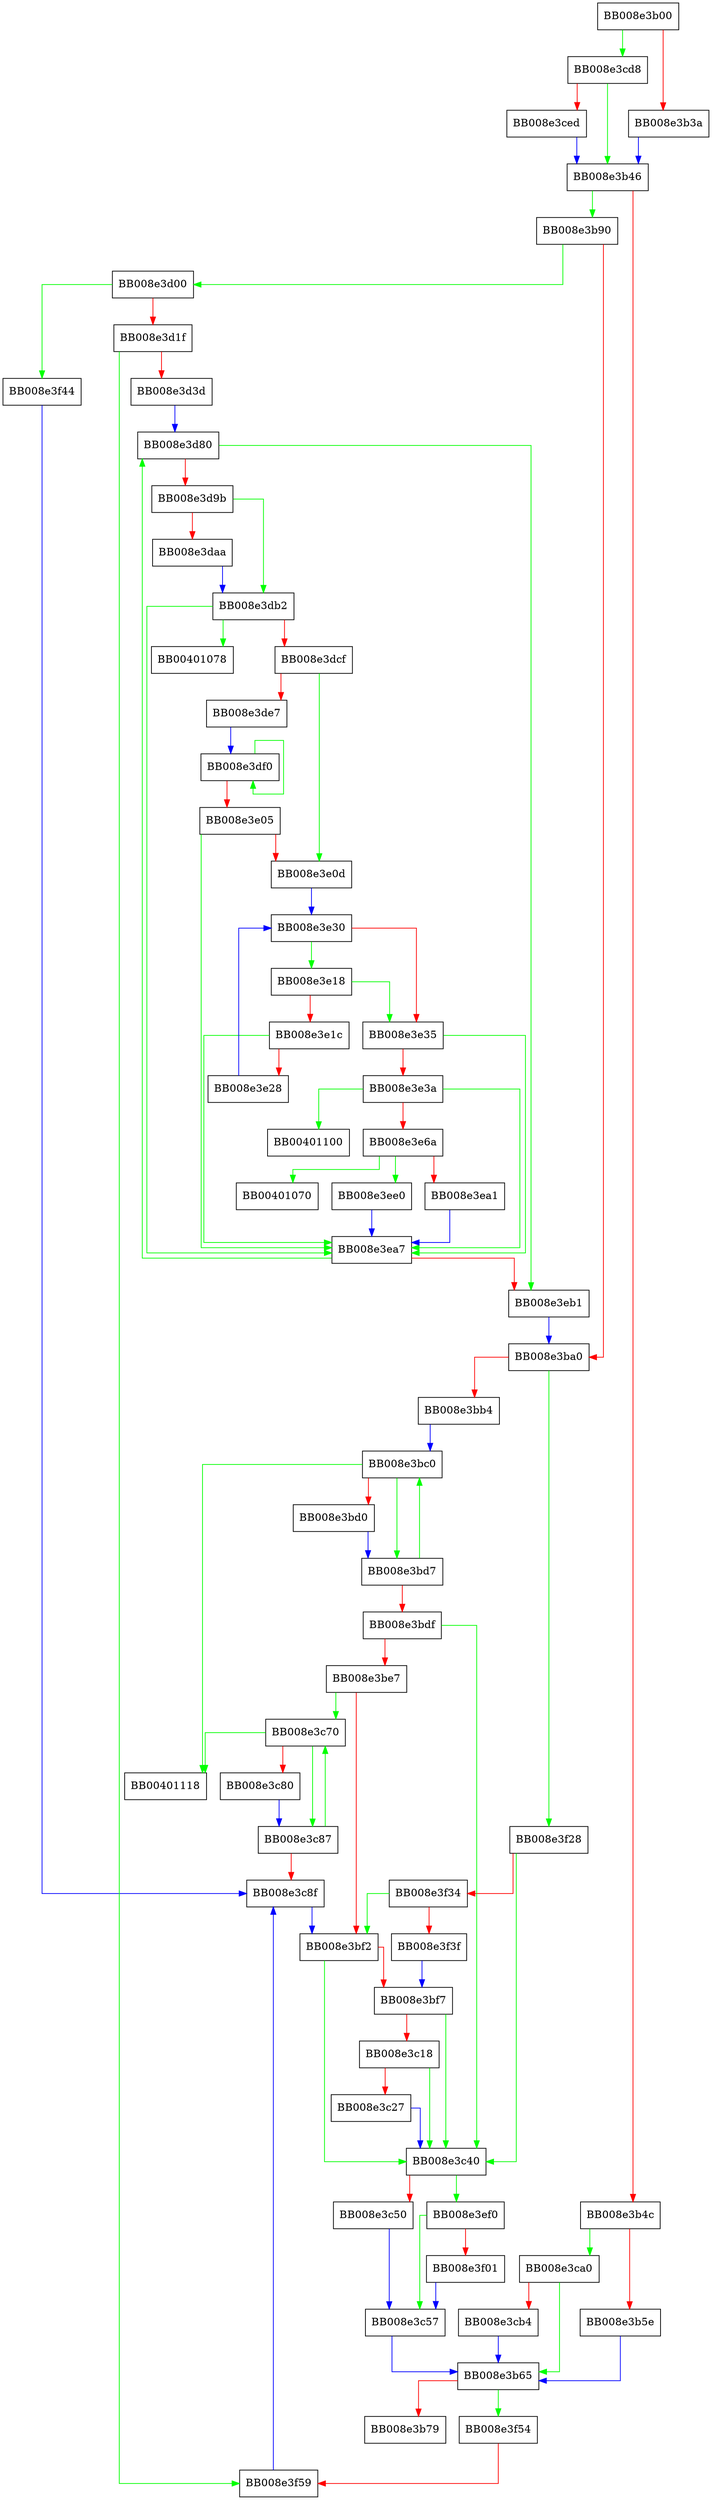 digraph __nss_database_lookup2 {
  node [shape="box"];
  graph [splines=ortho];
  BB008e3b00 -> BB008e3cd8 [color="green"];
  BB008e3b00 -> BB008e3b3a [color="red"];
  BB008e3b3a -> BB008e3b46 [color="blue"];
  BB008e3b46 -> BB008e3b90 [color="green"];
  BB008e3b46 -> BB008e3b4c [color="red"];
  BB008e3b4c -> BB008e3ca0 [color="green"];
  BB008e3b4c -> BB008e3b5e [color="red"];
  BB008e3b5e -> BB008e3b65 [color="blue"];
  BB008e3b65 -> BB008e3f54 [color="green"];
  BB008e3b65 -> BB008e3b79 [color="red"];
  BB008e3b90 -> BB008e3d00 [color="green"];
  BB008e3b90 -> BB008e3ba0 [color="red"];
  BB008e3ba0 -> BB008e3f28 [color="green"];
  BB008e3ba0 -> BB008e3bb4 [color="red"];
  BB008e3bb4 -> BB008e3bc0 [color="blue"];
  BB008e3bc0 -> BB00401118 [color="green"];
  BB008e3bc0 -> BB008e3bd7 [color="green"];
  BB008e3bc0 -> BB008e3bd0 [color="red"];
  BB008e3bd0 -> BB008e3bd7 [color="blue"];
  BB008e3bd7 -> BB008e3bc0 [color="green"];
  BB008e3bd7 -> BB008e3bdf [color="red"];
  BB008e3bdf -> BB008e3c40 [color="green"];
  BB008e3bdf -> BB008e3be7 [color="red"];
  BB008e3be7 -> BB008e3c70 [color="green"];
  BB008e3be7 -> BB008e3bf2 [color="red"];
  BB008e3bf2 -> BB008e3c40 [color="green"];
  BB008e3bf2 -> BB008e3bf7 [color="red"];
  BB008e3bf7 -> BB008e3c40 [color="green"];
  BB008e3bf7 -> BB008e3c18 [color="red"];
  BB008e3c18 -> BB008e3c40 [color="green"];
  BB008e3c18 -> BB008e3c27 [color="red"];
  BB008e3c27 -> BB008e3c40 [color="blue"];
  BB008e3c40 -> BB008e3ef0 [color="green"];
  BB008e3c40 -> BB008e3c50 [color="red"];
  BB008e3c50 -> BB008e3c57 [color="blue"];
  BB008e3c57 -> BB008e3b65 [color="blue"];
  BB008e3c70 -> BB00401118 [color="green"];
  BB008e3c70 -> BB008e3c87 [color="green"];
  BB008e3c70 -> BB008e3c80 [color="red"];
  BB008e3c80 -> BB008e3c87 [color="blue"];
  BB008e3c87 -> BB008e3c70 [color="green"];
  BB008e3c87 -> BB008e3c8f [color="red"];
  BB008e3c8f -> BB008e3bf2 [color="blue"];
  BB008e3ca0 -> BB008e3b65 [color="green"];
  BB008e3ca0 -> BB008e3cb4 [color="red"];
  BB008e3cb4 -> BB008e3b65 [color="blue"];
  BB008e3cd8 -> BB008e3b46 [color="green"];
  BB008e3cd8 -> BB008e3ced [color="red"];
  BB008e3ced -> BB008e3b46 [color="blue"];
  BB008e3d00 -> BB008e3f44 [color="green"];
  BB008e3d00 -> BB008e3d1f [color="red"];
  BB008e3d1f -> BB008e3f59 [color="green"];
  BB008e3d1f -> BB008e3d3d [color="red"];
  BB008e3d3d -> BB008e3d80 [color="blue"];
  BB008e3d80 -> BB008e3eb1 [color="green"];
  BB008e3d80 -> BB008e3d9b [color="red"];
  BB008e3d9b -> BB008e3db2 [color="green"];
  BB008e3d9b -> BB008e3daa [color="red"];
  BB008e3daa -> BB008e3db2 [color="blue"];
  BB008e3db2 -> BB00401078 [color="green"];
  BB008e3db2 -> BB008e3ea7 [color="green"];
  BB008e3db2 -> BB008e3dcf [color="red"];
  BB008e3dcf -> BB008e3e0d [color="green"];
  BB008e3dcf -> BB008e3de7 [color="red"];
  BB008e3de7 -> BB008e3df0 [color="blue"];
  BB008e3df0 -> BB008e3df0 [color="green"];
  BB008e3df0 -> BB008e3e05 [color="red"];
  BB008e3e05 -> BB008e3ea7 [color="green"];
  BB008e3e05 -> BB008e3e0d [color="red"];
  BB008e3e0d -> BB008e3e30 [color="blue"];
  BB008e3e18 -> BB008e3e35 [color="green"];
  BB008e3e18 -> BB008e3e1c [color="red"];
  BB008e3e1c -> BB008e3ea7 [color="green"];
  BB008e3e1c -> BB008e3e28 [color="red"];
  BB008e3e28 -> BB008e3e30 [color="blue"];
  BB008e3e30 -> BB008e3e18 [color="green"];
  BB008e3e30 -> BB008e3e35 [color="red"];
  BB008e3e35 -> BB008e3ea7 [color="green"];
  BB008e3e35 -> BB008e3e3a [color="red"];
  BB008e3e3a -> BB00401100 [color="green"];
  BB008e3e3a -> BB008e3ea7 [color="green"];
  BB008e3e3a -> BB008e3e6a [color="red"];
  BB008e3e6a -> BB00401070 [color="green"];
  BB008e3e6a -> BB008e3ee0 [color="green"];
  BB008e3e6a -> BB008e3ea1 [color="red"];
  BB008e3ea1 -> BB008e3ea7 [color="blue"];
  BB008e3ea7 -> BB008e3d80 [color="green"];
  BB008e3ea7 -> BB008e3eb1 [color="red"];
  BB008e3eb1 -> BB008e3ba0 [color="blue"];
  BB008e3ee0 -> BB008e3ea7 [color="blue"];
  BB008e3ef0 -> BB008e3c57 [color="green"];
  BB008e3ef0 -> BB008e3f01 [color="red"];
  BB008e3f01 -> BB008e3c57 [color="blue"];
  BB008e3f28 -> BB008e3c40 [color="green"];
  BB008e3f28 -> BB008e3f34 [color="red"];
  BB008e3f34 -> BB008e3bf2 [color="green"];
  BB008e3f34 -> BB008e3f3f [color="red"];
  BB008e3f3f -> BB008e3bf7 [color="blue"];
  BB008e3f44 -> BB008e3c8f [color="blue"];
  BB008e3f54 -> BB008e3f59 [color="red"];
  BB008e3f59 -> BB008e3c8f [color="blue"];
}
